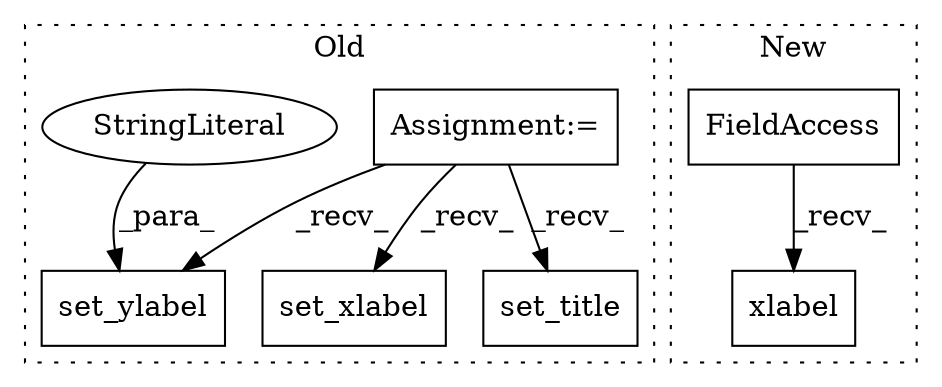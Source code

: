 digraph G {
subgraph cluster0 {
1 [label="set_title" a="32" s="1260,1292" l="10,1" shape="box"];
4 [label="Assignment:=" a="7" s="493" l="3" shape="box"];
5 [label="set_ylabel" a="32" s="1210,1244" l="11,1" shape="box"];
6 [label="set_xlabel" a="32" s="1174,1194" l="11,1" shape="box"];
7 [label="StringLiteral" a="45" s="1221" l="23" shape="ellipse"];
label = "Old";
style="dotted";
}
subgraph cluster1 {
2 [label="xlabel" a="32" s="1332,1353" l="7,1" shape="box"];
3 [label="FieldAccess" a="22" s="1314" l="10" shape="box"];
label = "New";
style="dotted";
}
3 -> 2 [label="_recv_"];
4 -> 1 [label="_recv_"];
4 -> 6 [label="_recv_"];
4 -> 5 [label="_recv_"];
7 -> 5 [label="_para_"];
}